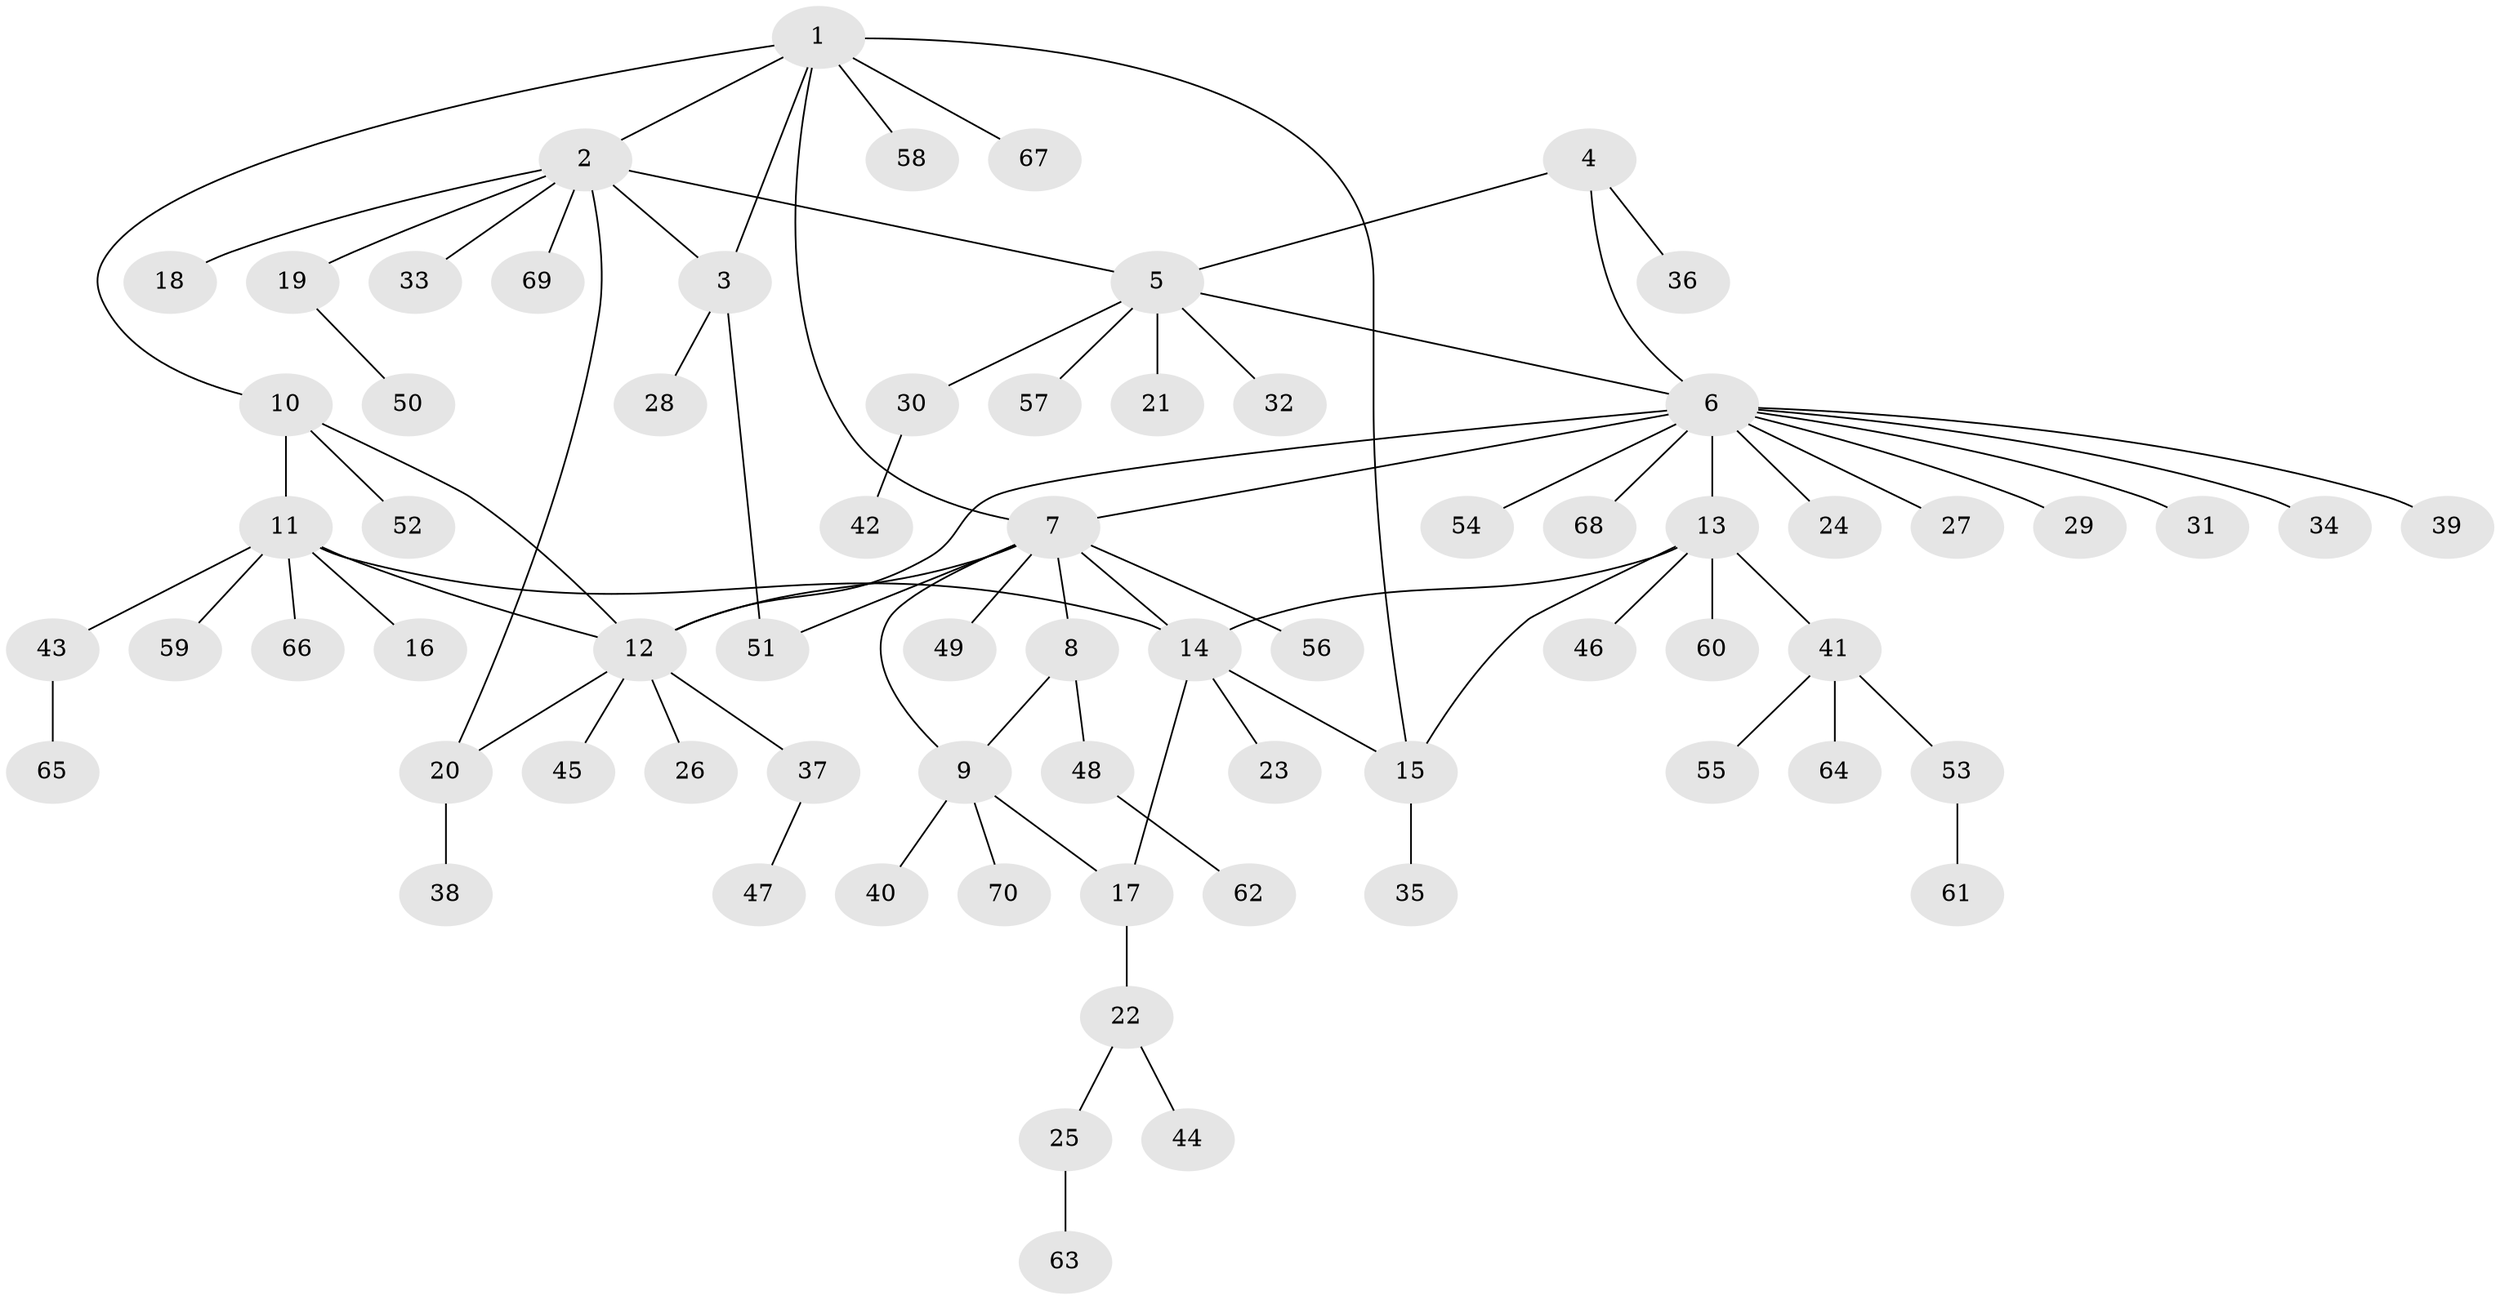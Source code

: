 // Generated by graph-tools (version 1.1) at 2025/26/03/09/25 03:26:34]
// undirected, 70 vertices, 83 edges
graph export_dot {
graph [start="1"]
  node [color=gray90,style=filled];
  1;
  2;
  3;
  4;
  5;
  6;
  7;
  8;
  9;
  10;
  11;
  12;
  13;
  14;
  15;
  16;
  17;
  18;
  19;
  20;
  21;
  22;
  23;
  24;
  25;
  26;
  27;
  28;
  29;
  30;
  31;
  32;
  33;
  34;
  35;
  36;
  37;
  38;
  39;
  40;
  41;
  42;
  43;
  44;
  45;
  46;
  47;
  48;
  49;
  50;
  51;
  52;
  53;
  54;
  55;
  56;
  57;
  58;
  59;
  60;
  61;
  62;
  63;
  64;
  65;
  66;
  67;
  68;
  69;
  70;
  1 -- 2;
  1 -- 3;
  1 -- 7;
  1 -- 10;
  1 -- 15;
  1 -- 58;
  1 -- 67;
  2 -- 3;
  2 -- 5;
  2 -- 18;
  2 -- 19;
  2 -- 20;
  2 -- 33;
  2 -- 69;
  3 -- 28;
  3 -- 51;
  4 -- 5;
  4 -- 6;
  4 -- 36;
  5 -- 6;
  5 -- 21;
  5 -- 30;
  5 -- 32;
  5 -- 57;
  6 -- 7;
  6 -- 12;
  6 -- 13;
  6 -- 24;
  6 -- 27;
  6 -- 29;
  6 -- 31;
  6 -- 34;
  6 -- 39;
  6 -- 54;
  6 -- 68;
  7 -- 8;
  7 -- 9;
  7 -- 12;
  7 -- 14;
  7 -- 49;
  7 -- 51;
  7 -- 56;
  8 -- 9;
  8 -- 48;
  9 -- 17;
  9 -- 40;
  9 -- 70;
  10 -- 11;
  10 -- 12;
  10 -- 52;
  11 -- 12;
  11 -- 14;
  11 -- 16;
  11 -- 43;
  11 -- 59;
  11 -- 66;
  12 -- 20;
  12 -- 26;
  12 -- 37;
  12 -- 45;
  13 -- 14;
  13 -- 15;
  13 -- 41;
  13 -- 46;
  13 -- 60;
  14 -- 15;
  14 -- 17;
  14 -- 23;
  15 -- 35;
  17 -- 22;
  19 -- 50;
  20 -- 38;
  22 -- 25;
  22 -- 44;
  25 -- 63;
  30 -- 42;
  37 -- 47;
  41 -- 53;
  41 -- 55;
  41 -- 64;
  43 -- 65;
  48 -- 62;
  53 -- 61;
}
